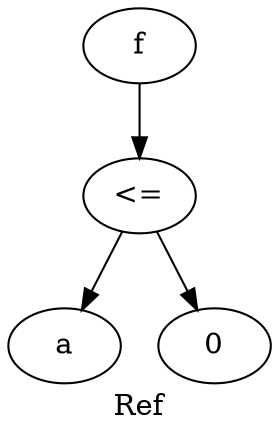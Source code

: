 digraph {
label="Ref";
x55df6c76a8d0 -> x55df6c76a710
x55df6c76a710 -> x55df6c76a780
x55df6c76a710 -> x55df6c76a6a0
x55df6c76a8d0 [label="f"];
x55df6c76a710 [label="<="];
x55df6c76a780 [label="a"];
x55df6c76a6a0 [label="0"];
}
